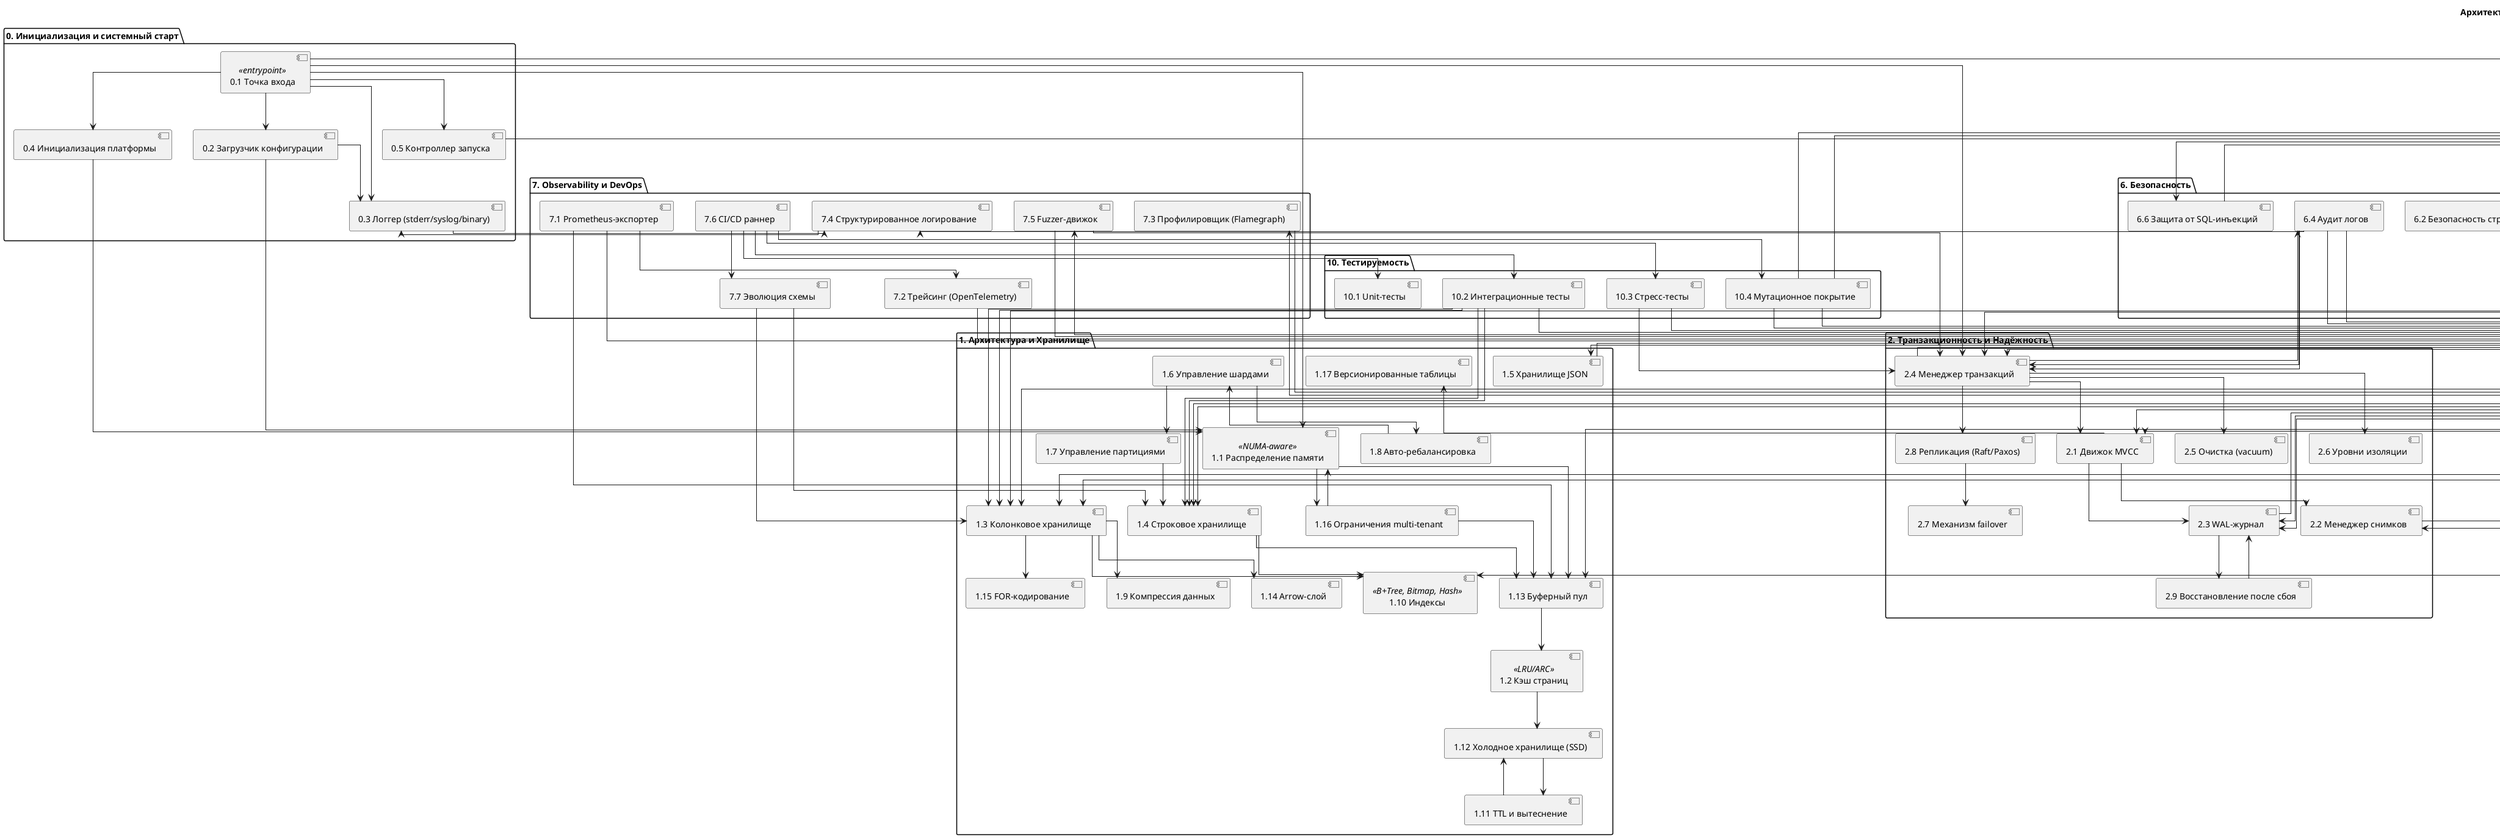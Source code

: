 @startuml
' Архитектура SAP HANA+ с русскими названиями и нумерацией
' Генерируется автоматически

title Архитектура In-Memory РСУБД уровня SAP HANA+

skinparam rectangle {
  StereotypeFontColor black
  StereotypeFontSize 11
}
skinparam shadowing false
skinparam linetype ortho
hide empty members

package "0. Инициализация и системный старт" {
  [0.1 Точка входа] as main <<entrypoint>>
  [0.2 Загрузчик конфигурации] as config_loader
  [0.3 Логгер (stderr/syslog/binary)] as logger
  [0.4 Инициализация платформы] as platform_init
  [0.5 Контроллер запуска] as bootstrap_controller
}

package "1. Архитектура и Хранилище" {
  [1.1 Распределение памяти] as memory_allocator <<NUMA-aware>>
  [1.2 Кэш страниц] as page_cache <<LRU/ARC>>
  [1.3 Колонковое хранилище] as column_store
  [1.4 Строковое хранилище] as row_store
  [1.5 Хранилище JSON] as json_store
  [1.6 Управление шардами] as sharding_manager
  [1.7 Управление партициями] as partition_manager
  [1.8 Авто-ребалансировка] as auto_rebalancer
  [1.9 Компрессия данных] as compression_engine
  [1.10 Индексы] as index_manager <<B+Tree, Bitmap, Hash>>
  [1.11 TTL и вытеснение] as ttl_eviction
  [1.12 Холодное хранилище (SSD)] as cold_storage_fallback
  [1.13 Буферный пул] as buffer_pool
  [1.14 Arrow-слой] as arrow_layout
  [1.15 FOR-кодирование] as for_encoding
  [1.16 Ограничения multi-tenant] as multi_tenant_limiter
  [1.17 Версионированные таблицы] as versioned_tables
}

package "2. Транзакционность и Надёжность" {
  [2.1 Движок MVCC] as mvcc_engine
  [2.2 Менеджер снимков] as snapshot_manager
  [2.3 WAL-журнал] as wal_manager
  [2.4 Менеджер транзакций] as txn_manager
  [2.5 Очистка (vacuum)] as gc_vacuum
  [2.6 Уровни изоляции] as isolation_levels
  [2.7 Механизм failover] as failover_engine
  [2.8 Репликация (Raft/Paxos)] as replication
  [2.9 Восстановление после сбоя] as crash_recovery
}

package "3. SQL и Языки" {
  [3.1 SQL-парсер] as sql_parser
  [3.2 Планировщик SQL] as sql_planner
  [3.3 Оптимизатор SQL] as sql_optimizer
  [3.4 Исполнитель SQL] as sql_executor
  [3.5 Движок UDF] as udf_engine
  [3.6 PL/SQL рантайм] as pl_lang_runtime
  [3.7 DSL-движок] as dsl_engine
  [3.8 Аналитический движок] as analytic_engine
}

package "4. Интерфейсы и Интеграции" {
  [4.1 JDBC-сервер] as jdbc_server
  [4.2 ODBC-шлюз] as odbc_gateway
  [4.3 REST API] as rest_api
  [4.4 GraphQL API] as graphql_api
  [4.5 gRPC-интерфейс] as grpc_interface
  [4.6 CLI-оболочка] as cli_shell
  [4.7 Документация OpenAPI] as openapi_doc
  [4.8 CDC и стриминг] as cdc_streaming
  [4.9 Загрузчик S3/CSV/Parquet] as s3_batch_loader
  [4.10 Внешние хуки] as external_hooks
}

package "5. BI, ML, OLAP" {
  [5.1 Материализованные представления] as materialized_views
  [5.2 Адаптивные агрегаты] as adaptive_aggregates
  [5.3 Обработка временных рядов] as time_series_engine
  [5.4 ML-движок (ONNX/Tensorflow)] as ml_runtime
  [5.5 Аналитические функции] as analytics_functions
  [5.6 HTAP-модуль] as htap_manager
  [5.7 Адаптер ML] as ml_adapter
}

package "6. Безопасность" {
  [6.1 RBAC/ABAC движок] as rbac_abac_engine
  [6.2 Безопасность строк/колонок] as row_col_security
  [6.3 TLS/mTLS/JWT] as tls_mtls_jwt
  [6.4 Аудит логов] as audit_logger
  [6.5 Политики доступа] as access_policies
  [6.6 Защита от SQL-инъекций] as sql_injection_guard
}

package "7. Observability и DevOps" {
  [7.1 Prometheus-экспортер] as prometheus_exporter
  [7.2 Трейсинг (OpenTelemetry)] as opentelemetry_tracer
  [7.3 Профилировщик (Flamegraph)] as flamegraph_profiler
  [7.4 Структурированное логирование] as structured_logger
  [7.5 Fuzzer-движок] as fuzzer_engine
  [7.6 CI/CD раннер] as ci_cd_runner
  [7.7 Эволюция схемы] as schema_evolver
}

package "8. Производительность" {
  [8.1 Векторный исполнитель] as vectorized_executor
  [8.2 Адаптивные соединения] as adaptive_joins
  [8.3 Кэш планов] as plan_cache
  [8.4 Адаптивный оптимизатор] as runtime_optimizer
  [8.5 Стриминговый агрегатор] as streaming_aggregator
  [8.6 Arrow-исполнитель] as arrow_executor
  [8.7 Мгновенный snapshot] as instant_snapshot
}

package "9. Расширяемость" {
  [9.1 Песочница UDF] as udf_sandbox
  [9.2 Загрузчик плагинов] as plugin_loader
  [9.3 SQL wire-протокол] as sql_wire_protocol
  [9.4 JSON API] as json_api
  [9.5 Планировщик DSL-задач] as dsl_task_scheduler
}

package "10. Тестируемость" {
  [10.1 Unit-тесты] as unit_test_engine
  [10.2 Интеграционные тесты] as integration_test_harness
  [10.3 Стресс-тесты] as stress_test_runner
  [10.4 Мутационное покрытие] as mutation_coverage
}

main --> config_loader
main --> logger
main --> platform_init
main --> bootstrap_controller
main --> memory_allocator
main --> txn_manager
main --> sql_parser
bootstrap_controller --> rest_api
sql_parser --> sql_planner
sql_planner --> sql_optimizer
sql_optimizer --> sql_executor
sql_optimizer --> adaptive_aggregates
sql_optimizer --> plan_cache
sql_optimizer --> runtime_optimizer
sql_executor --> index_manager
sql_executor --> column_store
sql_executor --> row_store
sql_executor --> mvcc_engine
sql_executor --> pl_lang_runtime
sql_executor --> analytic_engine
sql_executor --> adaptive_joins
sql_executor --> streaming_aggregator
sql_executor --> arrow_executor
analytic_engine --> materialized_views
analytic_engine --> analytics_functions
analytic_engine --> vectorized_executor
mvcc_engine --> versioned_tables
mvcc_engine --> snapshot_manager
mvcc_engine --> wal_manager
txn_manager --> mvcc_engine
txn_manager --> gc_vacuum
txn_manager --> isolation_levels
txn_manager --> replication
replication --> failover_engine
crash_recovery --> wal_manager
row_store --> buffer_pool
row_store --> index_manager
column_store --> compression_engine
column_store --> for_encoding
column_store --> arrow_layout
column_store --> index_manager
page_cache --> cold_storage_fallback
ttl_eviction --> cold_storage_fallback
rest_api --> sql_executor
graphql_api --> sql_executor
grpc_interface --> sql_executor
s3_batch_loader --> row_store
s3_batch_loader --> column_store
cdc_streaming --> wal_manager
ml_runtime --> ml_adapter
ml_adapter --> vectorized_executor
udf_engine --> plugin_loader
plugin_loader --> udf_sandbox
opentelemetry_tracer --> sql_executor
flamegraph_profiler --> vectorized_executor
structured_logger --> logger
integration_test_harness --> row_store
integration_test_harness --> column_store
stress_test_runner --> txn_manager
stress_test_runner --> sql_executor
mutation_coverage --> sql_parser
mutation_coverage --> sql_executor
json_store --> sql_executor
sharding_manager --> partition_manager
partition_manager --> row_store
auto_rebalancer --> sharding_manager
multi_tenant_limiter --> buffer_pool
multi_tenant_limiter --> memory_allocator
dsl_engine --> dsl_task_scheduler
jdbc_server --> sql_executor
odbc_gateway --> sql_executor
cli_shell --> sql_parser
openapi_doc --> rest_api
external_hooks --> txn_manager
time_series_engine --> column_store
time_series_engine --> analytics_functions
rbac_abac_engine --> sql_executor
tls_mtls_jwt --> rest_api
tls_mtls_jwt --> grpc_interface
access_policies --> row_col_security
sql_injection_guard --> sql_parser
fuzzer_engine --> sql_executor
fuzzer_engine --> txn_manager
schema_evolver --> row_store
schema_evolver --> column_store
instant_snapshot --> buffer_pool
instant_snapshot --> snapshot_manager
instant_snapshot --> mvcc_engine
ci_cd_runner --> unit_test_engine
ci_cd_runner --> schema_evolver
prometheus_exporter --> buffer_pool
prometheus_exporter --> sql_executor
prometheus_exporter --> opentelemetry_tracer
audit_logger --> sql_executor
audit_logger --> txn_manager
audit_logger --> structured_logger
htap_manager --> analytic_engine
htap_manager --> column_store
htap_manager --> sql_executor
config_loader --> logger
config_loader --> memory_allocator
logger --> structured_logger
platform_init --> memory_allocator
memory_allocator --> buffer_pool
memory_allocator --> multi_tenant_limiter
json_api --> sql_executor
json_api --> rest_api
sql_wire_protocol --> sql_parser
sql_wire_protocol --> sql_executor
buffer_pool --> page_cache
sql_executor --> json_store
sharding_manager --> auto_rebalancer
cold_storage_fallback --> ttl_eviction
wal_manager --> crash_recovery
udf_engine --> sql_executor
cli_shell --> sql_parser
cdc_streaming --> txn_manager
cdc_streaming --> wal_manager
mutation_coverage --> sql_parser
mutation_coverage --> sql_executor
integration_test_harness --> sql_executor
integration_test_harness --> row_store
integration_test_harness --> column_store
graphQL_api --> sql_executor
audit_logger --> txn_manager
audit_logger --> sql_executor
rbac_abac_engine --> sql_executor
tls_mtls_jwt --> rest_api
tls_mtls_jwt --> grpc_interface

sql_executor --> udf_engine
dsl_task_scheduler --> dsl_engine
sql_executor --> jdbc_server
sql_executor --> odbc_gateway
sql_executor --> graphql_api
cli_shell --> sql_parser
rest_api --> openapi_doc
wal_manager --> cdc_streaming
etl_engine --> s3_batch_loader
txn_manager --> external_hooks
analytic_engine --> time_series_engine
ml_adapter --> ml_runtime
sql_executor --> htap_manager
sql_executor --> rbac_abac_engine
rest_api --> tls_mtls_jwt
txn_manager --> audit_logger
row_col_security --> access_policies
sql_parser --> sql_injection_guard
vectorized_executor --> flamegraph_profiler
sql_executor --> fuzzer_engine
ci_cd_runner --> integration_test_harness
ci_cd_runner --> stress_test_runner
ci_cd_runner --> mutation_coverage
snapshot_manager --> instant_snapshot
sql_wire_protocol --> jdbc_server
sql_wire_protocol --> odbc_gateway
json_api --> sql_executor
@enduml

